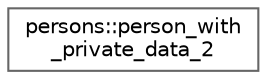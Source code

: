 digraph "Graphical Class Hierarchy"
{
 // LATEX_PDF_SIZE
  bgcolor="transparent";
  edge [fontname=Helvetica,fontsize=10,labelfontname=Helvetica,labelfontsize=10];
  node [fontname=Helvetica,fontsize=10,shape=box,height=0.2,width=0.4];
  rankdir="LR";
  Node0 [id="Node000000",label="persons::person_with\l_private_data_2",height=0.2,width=0.4,color="grey40", fillcolor="white", style="filled",URL="$classpersons_1_1person__with__private__data__2.html",tooltip=" "];
}
